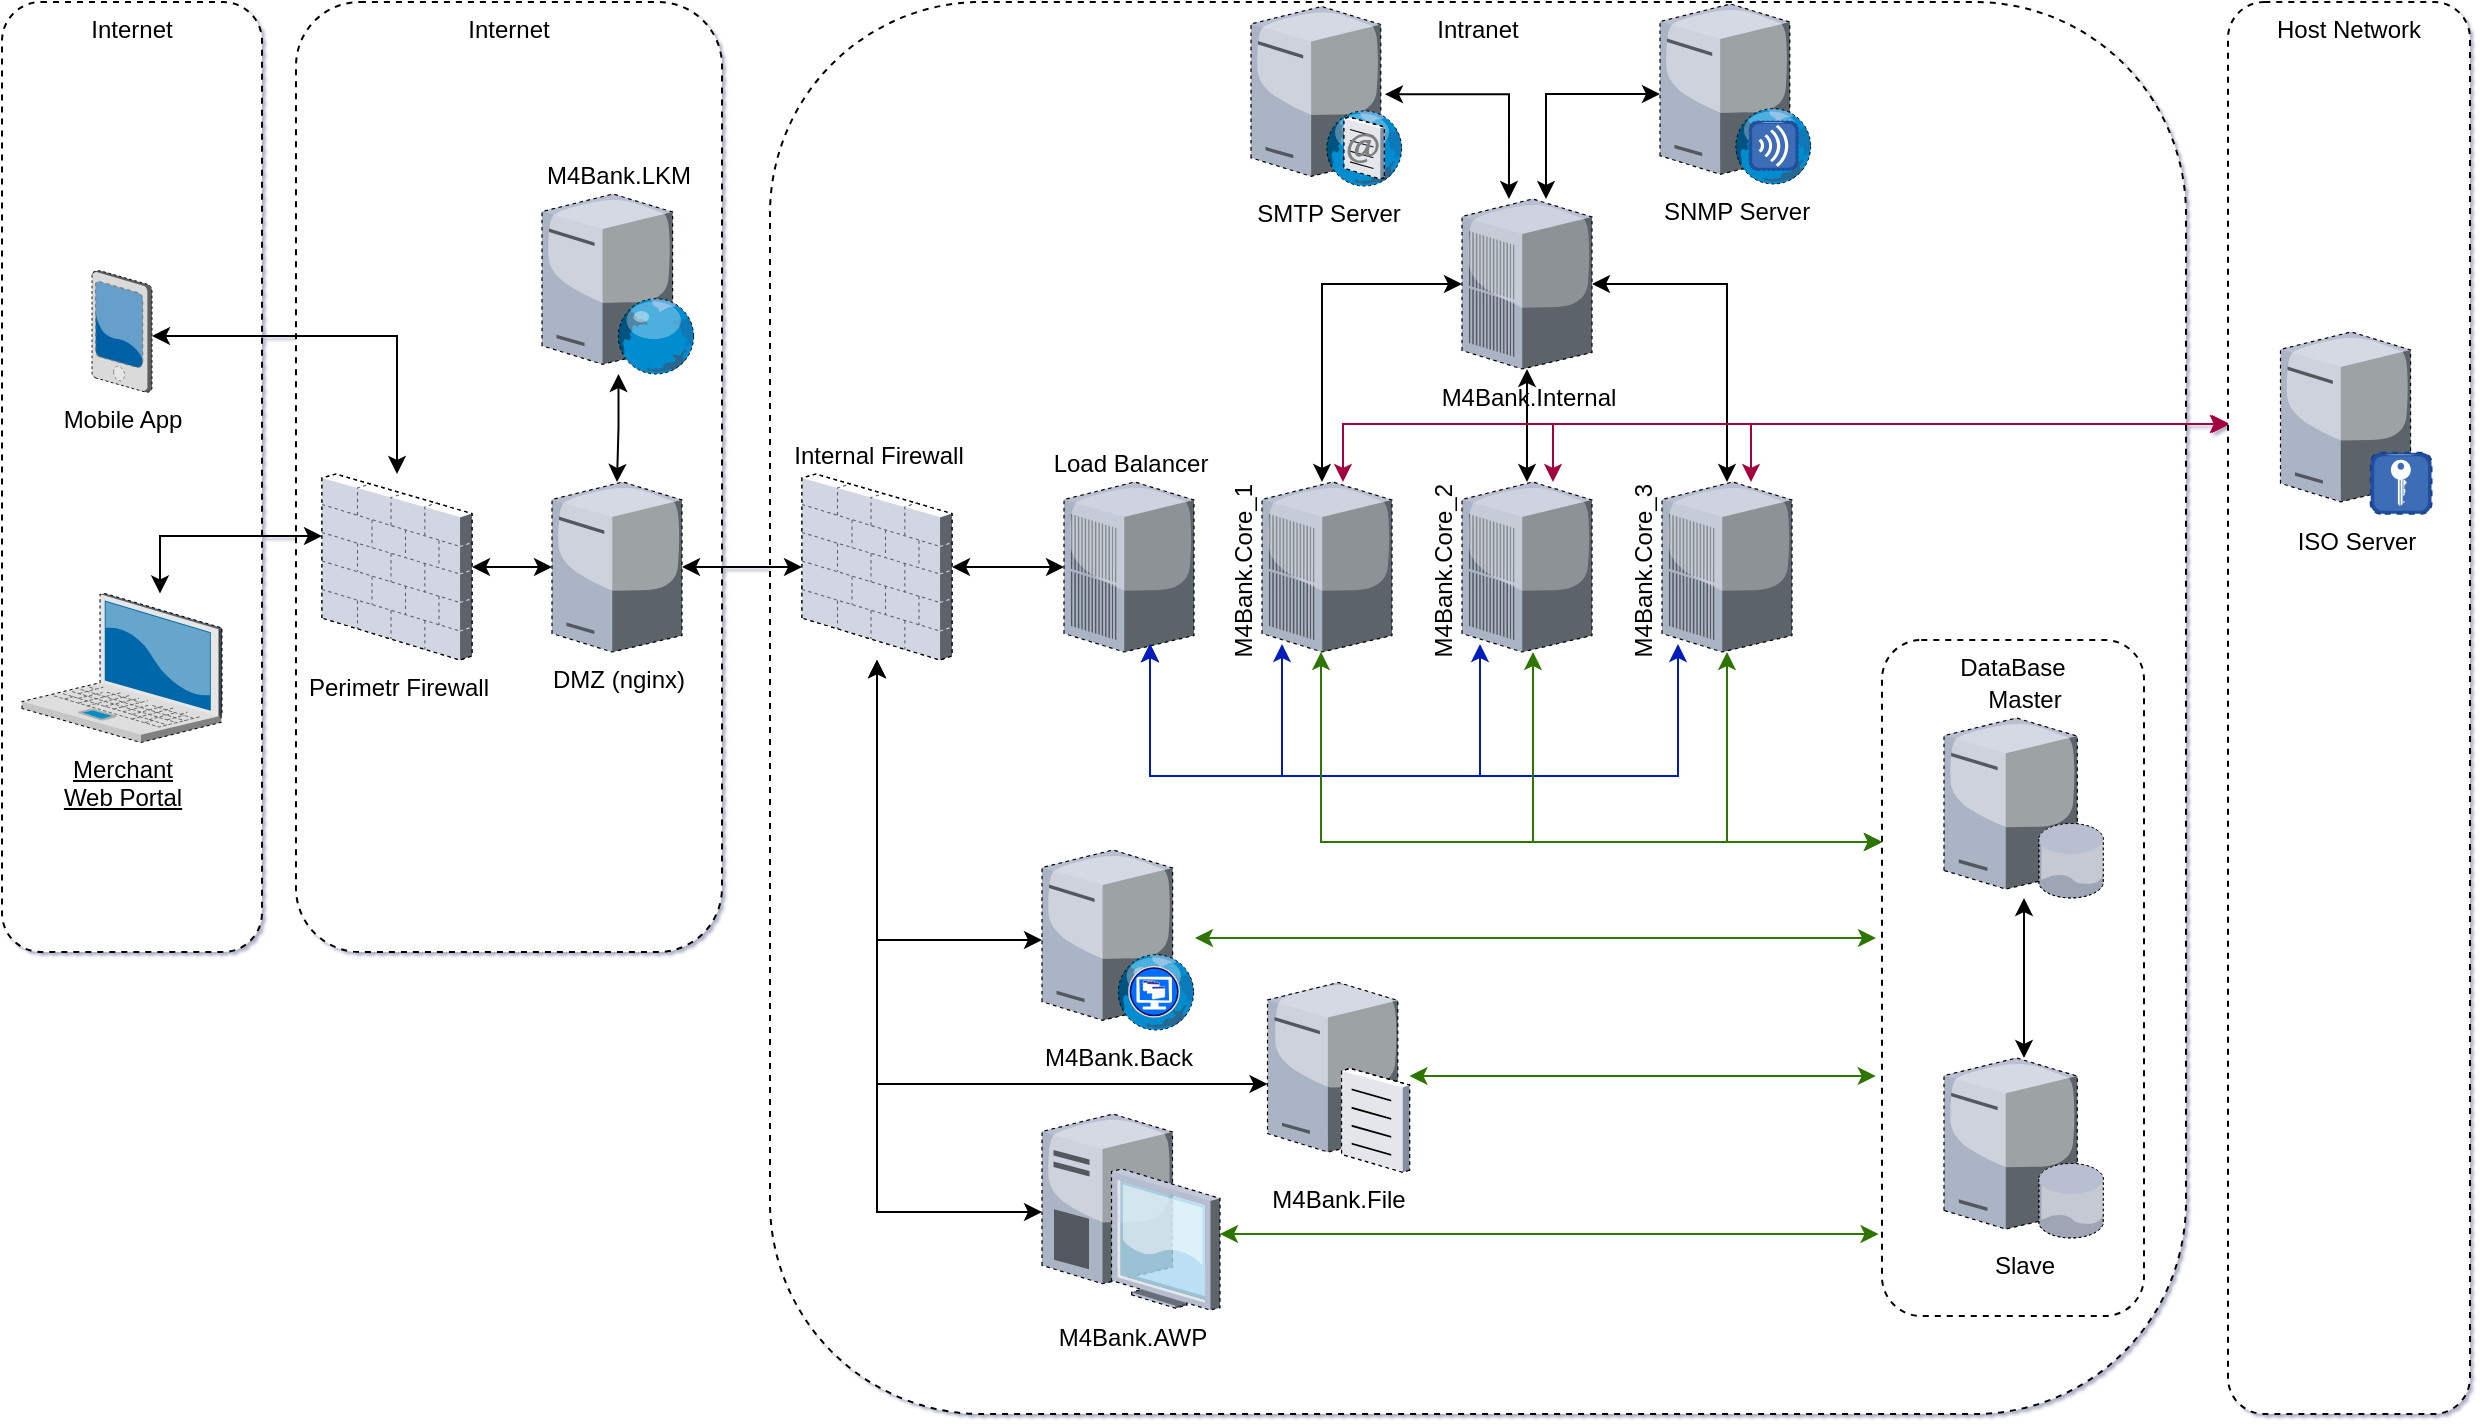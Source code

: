 <mxfile version="11.0.7" type="github"><diagram id="UhKXoyNwsHf2ZuSdMVpG" name="Страница 1"><mxGraphModel dx="976" dy="744" grid="1" gridSize="11" guides="1" tooltips="1" connect="1" arrows="1" fold="1" page="1" pageScale="1" pageWidth="1169" pageHeight="827" background="none" math="0" shadow="1"><root><mxCell id="0"/><mxCell id="1" parent="0"/><mxCell id="feJHSaFiY65a6qKmCWj5-171" value="Intranet" style="whiteSpace=wrap;html=1;dashed=1;verticalAlign=top;rounded=1;" vertex="1" parent="1"><mxGeometry x="404" y="20" width="708" height="706" as="geometry"/></mxCell><mxCell id="feJHSaFiY65a6qKmCWj5-39" value="Internet" style="whiteSpace=wrap;html=1;dashed=1;verticalAlign=top;rounded=1;" vertex="1" parent="1"><mxGeometry x="167" y="20" width="213" height="475" as="geometry"/></mxCell><mxCell id="feJHSaFiY65a6qKmCWj5-3" value="Internet" style="whiteSpace=wrap;html=1;dashed=1;verticalAlign=top;rounded=1;" vertex="1" parent="1"><mxGeometry x="20" y="20" width="130" height="475" as="geometry"/></mxCell><mxCell id="feJHSaFiY65a6qKmCWj5-22" value="" style="edgeStyle=orthogonalEdgeStyle;rounded=0;orthogonalLoop=1;jettySize=auto;html=1;startArrow=classic;startFill=1;" edge="1" parent="1" source="feJHSaFiY65a6qKmCWj5-9" target="feJHSaFiY65a6qKmCWj5-18"><mxGeometry relative="1" as="geometry"/></mxCell><mxCell id="feJHSaFiY65a6qKmCWj5-9" value="Perimetr Firewall" style="verticalLabelPosition=bottom;aspect=fixed;html=1;verticalAlign=top;strokeColor=none;align=center;outlineConnect=0;shape=mxgraph.citrix.firewall;dashed=1;" vertex="1" parent="1"><mxGeometry x="180" y="256" width="75" height="93" as="geometry"/></mxCell><mxCell id="feJHSaFiY65a6qKmCWj5-174" value="" style="edgeStyle=elbowEdgeStyle;rounded=0;orthogonalLoop=1;jettySize=auto;elbow=vertical;html=1;startArrow=classic;startFill=1;" edge="1" parent="1" source="feJHSaFiY65a6qKmCWj5-6" target="feJHSaFiY65a6qKmCWj5-9"><mxGeometry relative="1" as="geometry"><Array as="points"><mxPoint x="143" y="187"/></Array></mxGeometry></mxCell><mxCell id="feJHSaFiY65a6qKmCWj5-6" value="Mobile App" style="verticalLabelPosition=bottom;aspect=fixed;html=1;verticalAlign=top;strokeColor=none;align=center;outlineConnect=0;shape=mxgraph.citrix.pda;dashed=1;" vertex="1" parent="1"><mxGeometry x="65" y="154.25" width="30" height="61" as="geometry"/></mxCell><mxCell id="feJHSaFiY65a6qKmCWj5-23" value="" style="edgeStyle=orthogonalEdgeStyle;rounded=0;orthogonalLoop=1;jettySize=auto;html=1;startArrow=classic;startFill=1;" edge="1" parent="1" source="feJHSaFiY65a6qKmCWj5-7" target="feJHSaFiY65a6qKmCWj5-9"><mxGeometry relative="1" as="geometry"><Array as="points"><mxPoint x="99" y="287"/></Array></mxGeometry></mxCell><mxCell id="feJHSaFiY65a6qKmCWj5-7" value="Merchant&lt;br&gt;Web Portal" style="verticalLabelPosition=bottom;aspect=fixed;html=1;verticalAlign=top;strokeColor=none;align=center;outlineConnect=0;shape=mxgraph.citrix.laptop_2;dashed=1;fontStyle=4" vertex="1" parent="1"><mxGeometry x="30" y="315.75" width="100" height="74.5" as="geometry"/></mxCell><mxCell id="feJHSaFiY65a6qKmCWj5-43" value="" style="edgeStyle=orthogonalEdgeStyle;rounded=0;orthogonalLoop=1;jettySize=auto;html=1;startArrow=classic;startFill=1;" edge="1" parent="1" source="feJHSaFiY65a6qKmCWj5-18" target="feJHSaFiY65a6qKmCWj5-41"><mxGeometry relative="1" as="geometry"/></mxCell><mxCell id="feJHSaFiY65a6qKmCWj5-18" value="DMZ (nginx)" style="verticalLabelPosition=bottom;aspect=fixed;html=1;verticalAlign=top;strokeColor=none;align=center;outlineConnect=0;shape=mxgraph.citrix.license_server;dashed=1;" vertex="1" parent="1"><mxGeometry x="295" y="260" width="65" height="85" as="geometry"/></mxCell><mxCell id="feJHSaFiY65a6qKmCWj5-36" value="" style="edgeStyle=orthogonalEdgeStyle;rounded=0;orthogonalLoop=1;jettySize=auto;html=1;startArrow=classic;startFill=1;" edge="1" parent="1" source="feJHSaFiY65a6qKmCWj5-26" target="feJHSaFiY65a6qKmCWj5-18"><mxGeometry relative="1" as="geometry"/></mxCell><mxCell id="feJHSaFiY65a6qKmCWj5-26" value="M4Bank.LKM" style="verticalLabelPosition=top;aspect=fixed;html=1;verticalAlign=bottom;strokeColor=none;align=center;outlineConnect=0;shape=mxgraph.citrix.web_server;dashed=1;horizontal=1;labelPosition=center;" vertex="1" parent="1"><mxGeometry x="290" y="116" width="76.5" height="90" as="geometry"/></mxCell><mxCell id="feJHSaFiY65a6qKmCWj5-51" value="" style="edgeStyle=orthogonalEdgeStyle;rounded=0;orthogonalLoop=1;jettySize=auto;html=1;startArrow=classic;startFill=1;" edge="1" parent="1" source="feJHSaFiY65a6qKmCWj5-41" target="feJHSaFiY65a6qKmCWj5-44"><mxGeometry relative="1" as="geometry"/></mxCell><mxCell id="feJHSaFiY65a6qKmCWj5-165" value="" style="edgeStyle=elbowEdgeStyle;rounded=0;orthogonalLoop=1;jettySize=auto;elbow=vertical;html=1;startArrow=classic;startFill=1;" edge="1" parent="1" source="feJHSaFiY65a6qKmCWj5-41" target="feJHSaFiY65a6qKmCWj5-155"><mxGeometry relative="1" as="geometry"><mxPoint x="457.5" y="429" as="targetPoint"/><Array as="points"><mxPoint x="528" y="625"/></Array></mxGeometry></mxCell><mxCell id="feJHSaFiY65a6qKmCWj5-41" value="Internal Firewall" style="verticalLabelPosition=top;aspect=fixed;html=1;verticalAlign=bottom;strokeColor=none;align=center;outlineConnect=0;shape=mxgraph.citrix.firewall;dashed=1;labelPosition=center;" vertex="1" parent="1"><mxGeometry x="420" y="256" width="75" height="93" as="geometry"/></mxCell><mxCell id="feJHSaFiY65a6qKmCWj5-90" value="" style="edgeStyle=elbowEdgeStyle;rounded=0;orthogonalLoop=1;jettySize=auto;html=1;startArrow=classic;startFill=1;elbow=vertical;fillColor=#0050ef;strokeColor=#001DBC;" edge="1" parent="1"><mxGeometry relative="1" as="geometry"><mxPoint x="594" y="341" as="sourcePoint"/><mxPoint x="858" y="341" as="targetPoint"/><Array as="points"><mxPoint x="726" y="407"/></Array></mxGeometry></mxCell><mxCell id="feJHSaFiY65a6qKmCWj5-44" value="Load Balancer" style="verticalLabelPosition=top;aspect=fixed;html=1;verticalAlign=bottom;strokeColor=none;align=center;outlineConnect=0;shape=mxgraph.citrix.pbx_server;dashed=1;labelPosition=center;" vertex="1" parent="1"><mxGeometry x="551" y="260" width="65" height="85" as="geometry"/></mxCell><mxCell id="feJHSaFiY65a6qKmCWj5-96" value="" style="edgeStyle=orthogonalEdgeStyle;rounded=0;orthogonalLoop=1;jettySize=auto;html=1;startArrow=classic;startFill=1;" edge="1" parent="1" source="feJHSaFiY65a6qKmCWj5-56" target="feJHSaFiY65a6qKmCWj5-68"><mxGeometry relative="1" as="geometry"/></mxCell><mxCell id="feJHSaFiY65a6qKmCWj5-56" value="M4Bank.Core_2" style="verticalLabelPosition=middle;aspect=fixed;html=1;verticalAlign=bottom;strokeColor=none;align=right;outlineConnect=0;shape=mxgraph.citrix.pbx_server;dashed=1;labelPosition=left;horizontal=0;" vertex="1" parent="1"><mxGeometry x="750" y="260" width="65" height="85" as="geometry"/></mxCell><mxCell id="feJHSaFiY65a6qKmCWj5-102" value="" style="edgeStyle=orthogonalEdgeStyle;rounded=0;orthogonalLoop=1;jettySize=auto;html=1;startArrow=classic;startFill=1;" edge="1" parent="1"><mxGeometry relative="1" as="geometry"><mxPoint x="773.483" y="118.5" as="sourcePoint"/><mxPoint x="711.5" y="66.069" as="targetPoint"/><Array as="points"><mxPoint x="774" y="66"/></Array></mxGeometry></mxCell><mxCell id="feJHSaFiY65a6qKmCWj5-152" value="" style="edgeStyle=elbowEdgeStyle;rounded=0;orthogonalLoop=1;jettySize=auto;elbow=vertical;html=1;startArrow=classic;startFill=1;" edge="1" parent="1" source="feJHSaFiY65a6qKmCWj5-68" target="feJHSaFiY65a6qKmCWj5-150"><mxGeometry relative="1" as="geometry"><mxPoint x="792" y="39" as="targetPoint"/><Array as="points"><mxPoint x="792" y="66"/><mxPoint x="792" y="88"/><mxPoint x="825" y="66"/></Array></mxGeometry></mxCell><mxCell id="feJHSaFiY65a6qKmCWj5-68" value="M4Bank.Internal" style="verticalLabelPosition=bottom;aspect=fixed;html=1;verticalAlign=top;strokeColor=none;align=center;outlineConnect=0;shape=mxgraph.citrix.pbx_server;dashed=1;" vertex="1" parent="1"><mxGeometry x="750" y="118.5" width="65" height="85" as="geometry"/></mxCell><mxCell id="feJHSaFiY65a6qKmCWj5-98" value="" style="edgeStyle=orthogonalEdgeStyle;rounded=0;orthogonalLoop=1;jettySize=auto;html=1;startArrow=classic;startFill=1;" edge="1" parent="1" source="feJHSaFiY65a6qKmCWj5-58" target="feJHSaFiY65a6qKmCWj5-68"><mxGeometry relative="1" as="geometry"><mxPoint x="882.5" y="180" as="targetPoint"/><Array as="points"><mxPoint x="883" y="161"/></Array></mxGeometry></mxCell><mxCell id="feJHSaFiY65a6qKmCWj5-140" value="" style="edgeStyle=elbowEdgeStyle;rounded=0;orthogonalLoop=1;jettySize=auto;elbow=vertical;html=1;startArrow=classic;startFill=1;fillColor=#d80073;strokeColor=#A50040;" edge="1" parent="1"><mxGeometry relative="1" as="geometry"><mxPoint x="894.5" y="260" as="sourcePoint"/><mxPoint x="1134" y="231" as="targetPoint"/><Array as="points"><mxPoint x="1024" y="231"/></Array></mxGeometry></mxCell><mxCell id="feJHSaFiY65a6qKmCWj5-145" value="" style="edgeStyle=elbowEdgeStyle;rounded=0;orthogonalLoop=1;jettySize=auto;elbow=vertical;html=1;startArrow=classic;startFill=1;fillColor=#60a917;strokeColor=#2D7600;" edge="1" parent="1" source="feJHSaFiY65a6qKmCWj5-58" target="feJHSaFiY65a6qKmCWj5-113"><mxGeometry relative="1" as="geometry"><mxPoint x="882.5" y="425" as="targetPoint"/><Array as="points"><mxPoint x="938" y="440"/></Array></mxGeometry></mxCell><mxCell id="feJHSaFiY65a6qKmCWj5-58" value="M4Bank.Core_3" style="verticalLabelPosition=middle;aspect=fixed;html=1;verticalAlign=bottom;strokeColor=none;align=right;outlineConnect=0;shape=mxgraph.citrix.pbx_server;dashed=1;horizontal=0;labelPosition=left;" vertex="1" parent="1"><mxGeometry x="850" y="260" width="65" height="85" as="geometry"/></mxCell><mxCell id="feJHSaFiY65a6qKmCWj5-95" value="" style="edgeStyle=orthogonalEdgeStyle;rounded=0;orthogonalLoop=1;jettySize=auto;html=1;startArrow=classic;startFill=1;" edge="1" parent="1" source="feJHSaFiY65a6qKmCWj5-57" target="feJHSaFiY65a6qKmCWj5-68"><mxGeometry relative="1" as="geometry"><mxPoint x="682.5" y="180" as="targetPoint"/><Array as="points"><mxPoint x="680" y="161"/></Array></mxGeometry></mxCell><mxCell id="feJHSaFiY65a6qKmCWj5-57" value="M4Bank.Core_1" style="verticalLabelPosition=middle;aspect=fixed;html=1;verticalAlign=bottom;strokeColor=none;align=right;outlineConnect=0;shape=mxgraph.citrix.pbx_server;dashed=1;labelPosition=left;horizontal=0;" vertex="1" parent="1"><mxGeometry x="650" y="260" width="65" height="85" as="geometry"/></mxCell><mxCell id="feJHSaFiY65a6qKmCWj5-100" value="SMTP Server" style="verticalLabelPosition=bottom;aspect=fixed;html=1;verticalAlign=top;strokeColor=none;align=center;outlineConnect=0;shape=mxgraph.citrix.smtp_server;dashed=1;" vertex="1" parent="1"><mxGeometry x="644.5" y="20.0" width="76" height="92" as="geometry"/></mxCell><mxCell id="feJHSaFiY65a6qKmCWj5-119" value="" style="group" vertex="1" connectable="0" parent="1"><mxGeometry x="960" y="339.0" width="131" height="338" as="geometry"/></mxCell><mxCell id="feJHSaFiY65a6qKmCWj5-113" value="DataBase" style="whiteSpace=wrap;html=1;dashed=1;verticalAlign=top;rounded=1;aspect=fixed;" vertex="1" parent="feJHSaFiY65a6qKmCWj5-119"><mxGeometry width="131" height="338" as="geometry"/></mxCell><mxCell id="feJHSaFiY65a6qKmCWj5-110" value="" style="group;rounded=0;" vertex="1" connectable="0" parent="feJHSaFiY65a6qKmCWj5-119"><mxGeometry x="31" y="39" width="80" height="260" as="geometry"/></mxCell><mxCell id="feJHSaFiY65a6qKmCWj5-107" value="Master&lt;br&gt;" style="verticalLabelPosition=top;aspect=fixed;html=1;verticalAlign=bottom;strokeColor=none;align=center;outlineConnect=0;shape=mxgraph.citrix.database_server;dashed=1;labelPosition=center;" vertex="1" parent="feJHSaFiY65a6qKmCWj5-110"><mxGeometry width="80" height="90" as="geometry"/></mxCell><mxCell id="feJHSaFiY65a6qKmCWj5-108" value="Slave&lt;br&gt;" style="verticalLabelPosition=bottom;aspect=fixed;html=1;verticalAlign=top;strokeColor=none;align=center;outlineConnect=0;shape=mxgraph.citrix.database_server;dashed=1;" vertex="1" parent="feJHSaFiY65a6qKmCWj5-110"><mxGeometry y="170.0" width="80" height="90" as="geometry"/></mxCell><mxCell id="feJHSaFiY65a6qKmCWj5-109" value="" style="edgeStyle=orthogonalEdgeStyle;rounded=0;orthogonalLoop=1;jettySize=auto;html=1;startArrow=classic;startFill=1;" edge="1" parent="feJHSaFiY65a6qKmCWj5-110" source="feJHSaFiY65a6qKmCWj5-107" target="feJHSaFiY65a6qKmCWj5-108"><mxGeometry relative="1" as="geometry"/></mxCell><mxCell id="feJHSaFiY65a6qKmCWj5-128" value="" style="edgeStyle=elbowEdgeStyle;rounded=0;orthogonalLoop=1;jettySize=auto;html=1;startArrow=classic;startFill=1;elbow=vertical;fillColor=#0050ef;strokeColor=#001DBC;" edge="1" parent="1"><mxGeometry relative="1" as="geometry"><mxPoint x="594" y="341" as="sourcePoint"/><mxPoint x="759" y="341" as="targetPoint"/><Array as="points"><mxPoint x="671" y="407"/></Array></mxGeometry></mxCell><mxCell id="feJHSaFiY65a6qKmCWj5-129" value="" style="edgeStyle=elbowEdgeStyle;rounded=0;orthogonalLoop=1;jettySize=auto;html=1;startArrow=classic;startFill=1;elbow=vertical;fillColor=#0050ef;strokeColor=#001DBC;" edge="1" parent="1"><mxGeometry relative="1" as="geometry"><mxPoint x="594" y="341.0" as="sourcePoint"/><mxPoint x="660" y="341" as="targetPoint"/><Array as="points"><mxPoint x="671" y="407"/></Array></mxGeometry></mxCell><mxCell id="feJHSaFiY65a6qKmCWj5-132" value="" style="group" vertex="1" connectable="0" parent="1"><mxGeometry x="1133" y="20" width="121" height="706" as="geometry"/></mxCell><mxCell id="feJHSaFiY65a6qKmCWj5-133" value="Host Network" style="whiteSpace=wrap;html=1;dashed=1;verticalAlign=top;rounded=1;" vertex="1" parent="feJHSaFiY65a6qKmCWj5-132"><mxGeometry width="121" height="706" as="geometry"/></mxCell><mxCell id="feJHSaFiY65a6qKmCWj5-138" value="ISO Server" style="verticalLabelPosition=bottom;aspect=fixed;html=1;verticalAlign=top;strokeColor=none;align=center;outlineConnect=0;shape=mxgraph.citrix.radius_server;rounded=1;dashed=1;" vertex="1" parent="feJHSaFiY65a6qKmCWj5-132"><mxGeometry x="26.25" y="164.962" width="75.5" height="91" as="geometry"/></mxCell><mxCell id="feJHSaFiY65a6qKmCWj5-146" value="" style="edgeStyle=elbowEdgeStyle;rounded=0;orthogonalLoop=1;jettySize=auto;elbow=vertical;html=1;startArrow=classic;startFill=1;fillColor=#60a917;strokeColor=#2D7600;" edge="1" parent="1"><mxGeometry relative="1" as="geometry"><mxPoint x="785.5" y="345" as="sourcePoint"/><mxPoint x="960" y="440" as="targetPoint"/><Array as="points"><mxPoint x="695" y="440"/></Array></mxGeometry></mxCell><mxCell id="feJHSaFiY65a6qKmCWj5-147" value="" style="edgeStyle=elbowEdgeStyle;rounded=0;orthogonalLoop=1;jettySize=auto;elbow=vertical;html=1;startArrow=classic;startFill=1;fillColor=#60a917;strokeColor=#2D7600;" edge="1" parent="1"><mxGeometry relative="1" as="geometry"><mxPoint x="679.5" y="345" as="sourcePoint"/><mxPoint x="960" y="440" as="targetPoint"/><Array as="points"><mxPoint x="735" y="440"/></Array></mxGeometry></mxCell><mxCell id="feJHSaFiY65a6qKmCWj5-148" value="" style="edgeStyle=elbowEdgeStyle;rounded=0;orthogonalLoop=1;jettySize=auto;elbow=vertical;html=1;startArrow=classic;startFill=1;fillColor=#d80073;strokeColor=#A50040;" edge="1" parent="1"><mxGeometry relative="1" as="geometry"><mxPoint x="690.5" y="260" as="sourcePoint"/><mxPoint x="1133" y="231" as="targetPoint"/><Array as="points"><mxPoint x="820" y="231"/></Array></mxGeometry></mxCell><mxCell id="feJHSaFiY65a6qKmCWj5-149" value="" style="edgeStyle=elbowEdgeStyle;rounded=0;orthogonalLoop=1;jettySize=auto;elbow=vertical;html=1;startArrow=classic;startFill=1;fillColor=#d80073;strokeColor=#A50040;" edge="1" parent="1"><mxGeometry relative="1" as="geometry"><mxPoint x="795.5" y="260" as="sourcePoint"/><mxPoint x="1133" y="231" as="targetPoint"/><Array as="points"><mxPoint x="925" y="231"/></Array></mxGeometry></mxCell><mxCell id="feJHSaFiY65a6qKmCWj5-150" value="SNMP Server" style="verticalLabelPosition=bottom;aspect=fixed;html=1;verticalAlign=top;strokeColor=none;align=center;outlineConnect=0;shape=mxgraph.citrix.xenapp_services;rounded=1;dashed=1;" vertex="1" parent="1"><mxGeometry x="849" y="21" width="76" height="90" as="geometry"/></mxCell><mxCell id="feJHSaFiY65a6qKmCWj5-161" value="" style="edgeStyle=elbowEdgeStyle;rounded=0;orthogonalLoop=1;jettySize=auto;elbow=vertical;html=1;startArrow=classic;startFill=1;entryX=-0.023;entryY=0.811;entryDx=0;entryDy=0;entryPerimeter=0;fillColor=#60a917;strokeColor=#2D7600;" edge="1" parent="1" source="feJHSaFiY65a6qKmCWj5-153"><mxGeometry relative="1" as="geometry"><mxPoint x="956.857" y="557.143" as="targetPoint"/></mxGeometry></mxCell><mxCell id="feJHSaFiY65a6qKmCWj5-167" value="" style="edgeStyle=elbowEdgeStyle;rounded=0;orthogonalLoop=1;jettySize=auto;elbow=vertical;html=1;startArrow=classic;startFill=1;" edge="1" parent="1" source="feJHSaFiY65a6qKmCWj5-153" target="feJHSaFiY65a6qKmCWj5-41"><mxGeometry relative="1" as="geometry"><mxPoint x="572.75" y="557" as="targetPoint"/><Array as="points"><mxPoint x="561" y="561"/></Array></mxGeometry></mxCell><mxCell id="feJHSaFiY65a6qKmCWj5-153" value="M4Bank.File" style="verticalLabelPosition=bottom;aspect=fixed;html=1;verticalAlign=top;strokeColor=none;align=center;outlineConnect=0;shape=mxgraph.citrix.file_server;rounded=1;dashed=1;" vertex="1" parent="1"><mxGeometry x="652.75" y="508" width="71" height="97" as="geometry"/></mxCell><mxCell id="feJHSaFiY65a6qKmCWj5-159" value="" style="edgeStyle=elbowEdgeStyle;rounded=0;orthogonalLoop=1;jettySize=auto;elbow=vertical;html=1;startArrow=classic;startFill=1;entryX=-0.013;entryY=0.891;entryDx=0;entryDy=0;fillColor=#60a917;strokeColor=#2D7600;entryPerimeter=0;" edge="1" parent="1"><mxGeometry relative="1" as="geometry"><mxPoint x="629.0" y="636" as="sourcePoint"/><mxPoint x="958.286" y="636.286" as="targetPoint"/><Array as="points"><mxPoint x="759" y="636"/><mxPoint x="770" y="664"/></Array></mxGeometry></mxCell><mxCell id="feJHSaFiY65a6qKmCWj5-155" value="M4Bank.AWP" style="verticalLabelPosition=bottom;aspect=fixed;html=1;verticalAlign=top;strokeColor=none;align=center;outlineConnect=0;shape=mxgraph.citrix.desktop;rounded=1;dashed=1;" vertex="1" parent="1"><mxGeometry x="540" y="576" width="89" height="98" as="geometry"/></mxCell><mxCell id="feJHSaFiY65a6qKmCWj5-163" value="" style="edgeStyle=elbowEdgeStyle;rounded=0;orthogonalLoop=1;jettySize=auto;elbow=vertical;html=1;startArrow=classic;startFill=1;fillColor=#60a917;strokeColor=#2D7600;" edge="1" parent="1" source="feJHSaFiY65a6qKmCWj5-156"><mxGeometry relative="1" as="geometry"><mxPoint x="957" y="488" as="targetPoint"/></mxGeometry></mxCell><mxCell id="feJHSaFiY65a6qKmCWj5-169" value="" style="edgeStyle=elbowEdgeStyle;rounded=0;orthogonalLoop=1;jettySize=auto;elbow=vertical;html=1;startArrow=classic;startFill=1;" edge="1" parent="1" source="feJHSaFiY65a6qKmCWj5-156" target="feJHSaFiY65a6qKmCWj5-41"><mxGeometry relative="1" as="geometry"><mxPoint x="460.0" y="488.429" as="targetPoint"/><Array as="points"><mxPoint x="517" y="489"/></Array></mxGeometry></mxCell><mxCell id="feJHSaFiY65a6qKmCWj5-156" value="M4Bank.Back" style="verticalLabelPosition=bottom;aspect=fixed;html=1;verticalAlign=top;strokeColor=none;align=center;outlineConnect=0;shape=mxgraph.citrix.desktop_web;rounded=1;dashed=1;" vertex="1" parent="1"><mxGeometry x="540.0" y="444.0" width="76.5" height="90" as="geometry"/></mxCell></root></mxGraphModel></diagram></mxfile>